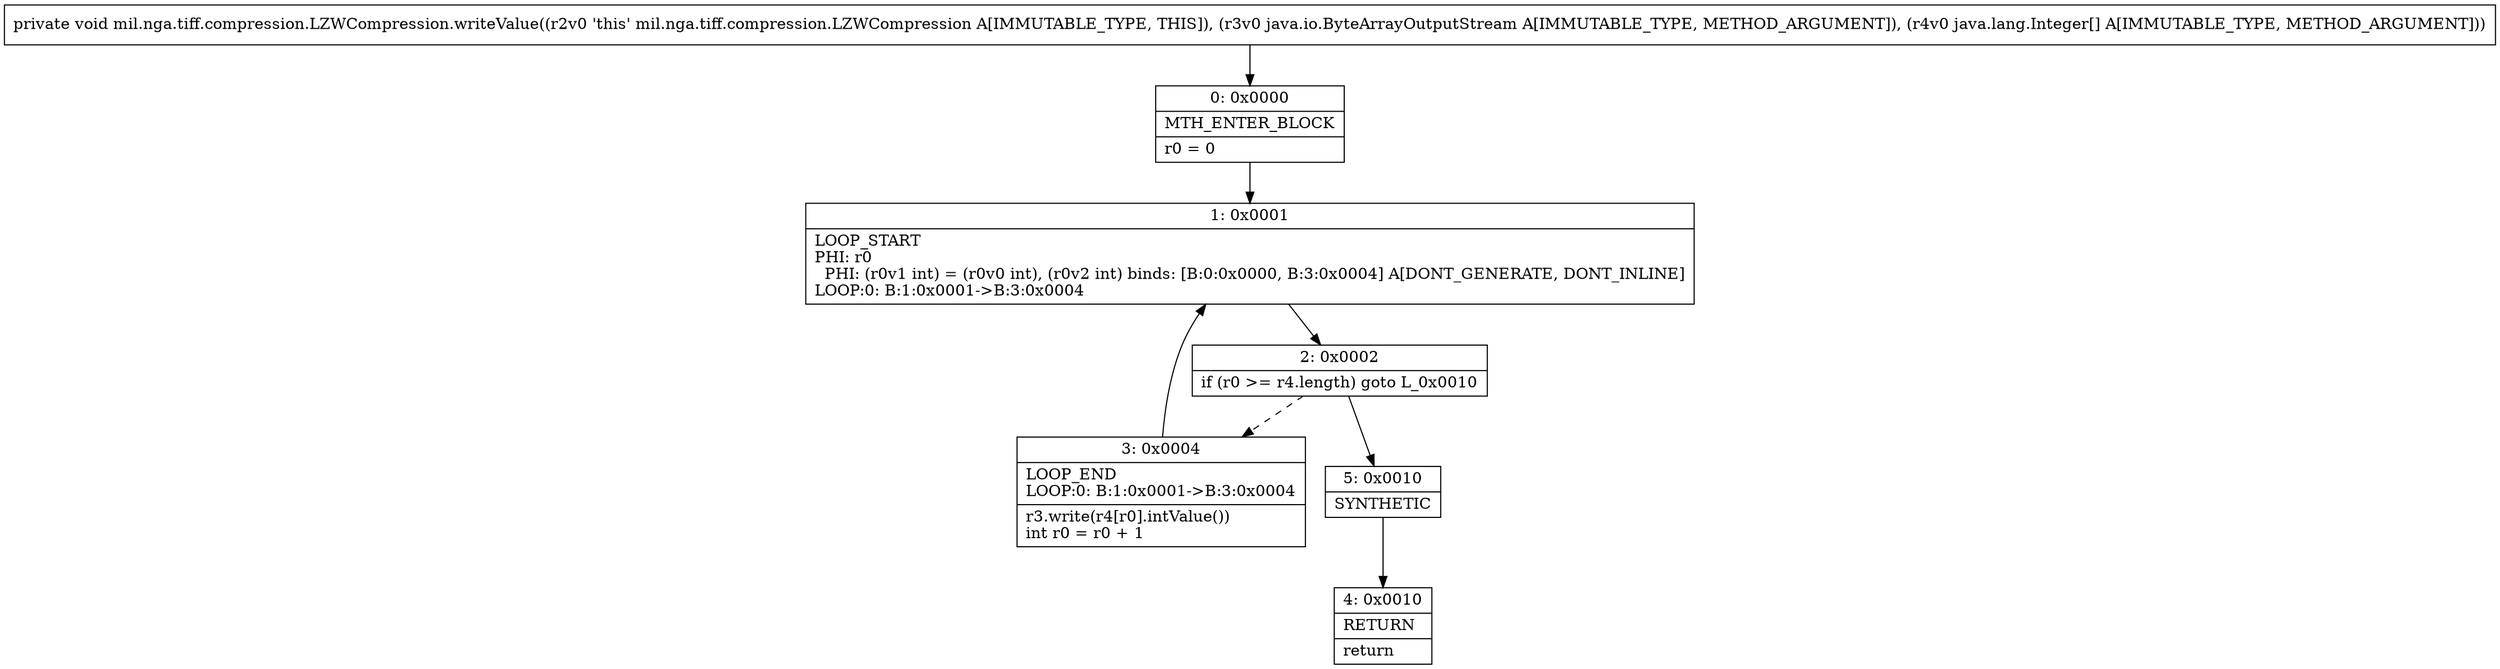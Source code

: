 digraph "CFG formil.nga.tiff.compression.LZWCompression.writeValue(Ljava\/io\/ByteArrayOutputStream;[Ljava\/lang\/Integer;)V" {
Node_0 [shape=record,label="{0\:\ 0x0000|MTH_ENTER_BLOCK\l|r0 = 0\l}"];
Node_1 [shape=record,label="{1\:\ 0x0001|LOOP_START\lPHI: r0 \l  PHI: (r0v1 int) = (r0v0 int), (r0v2 int) binds: [B:0:0x0000, B:3:0x0004] A[DONT_GENERATE, DONT_INLINE]\lLOOP:0: B:1:0x0001\-\>B:3:0x0004\l}"];
Node_2 [shape=record,label="{2\:\ 0x0002|if (r0 \>= r4.length) goto L_0x0010\l}"];
Node_3 [shape=record,label="{3\:\ 0x0004|LOOP_END\lLOOP:0: B:1:0x0001\-\>B:3:0x0004\l|r3.write(r4[r0].intValue())\lint r0 = r0 + 1\l}"];
Node_4 [shape=record,label="{4\:\ 0x0010|RETURN\l|return\l}"];
Node_5 [shape=record,label="{5\:\ 0x0010|SYNTHETIC\l}"];
MethodNode[shape=record,label="{private void mil.nga.tiff.compression.LZWCompression.writeValue((r2v0 'this' mil.nga.tiff.compression.LZWCompression A[IMMUTABLE_TYPE, THIS]), (r3v0 java.io.ByteArrayOutputStream A[IMMUTABLE_TYPE, METHOD_ARGUMENT]), (r4v0 java.lang.Integer[] A[IMMUTABLE_TYPE, METHOD_ARGUMENT])) }"];
MethodNode -> Node_0;
Node_0 -> Node_1;
Node_1 -> Node_2;
Node_2 -> Node_3[style=dashed];
Node_2 -> Node_5;
Node_3 -> Node_1;
Node_5 -> Node_4;
}

